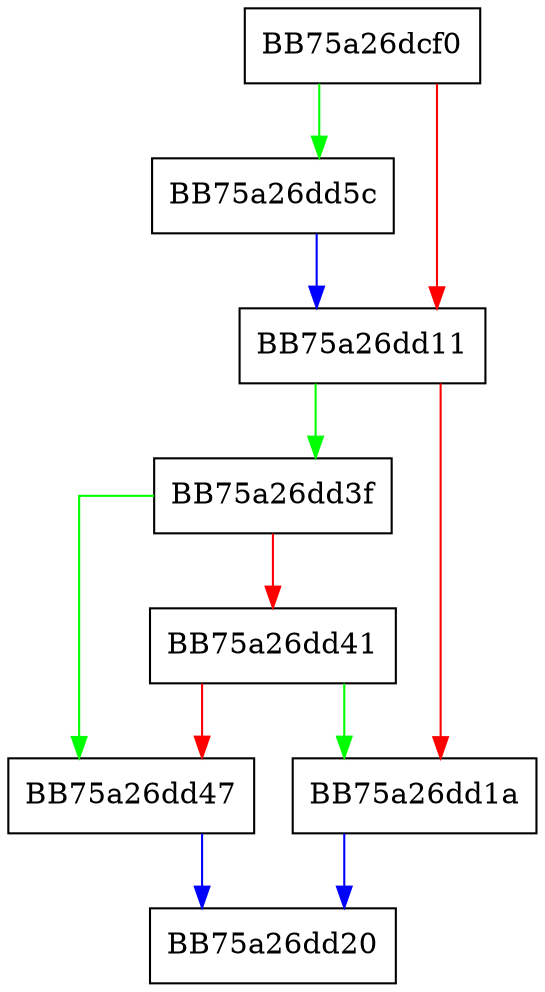 digraph ftell {
  node [shape="box"];
  graph [splines=ortho];
  BB75a26dcf0 -> BB75a26dd5c [color="green"];
  BB75a26dcf0 -> BB75a26dd11 [color="red"];
  BB75a26dd11 -> BB75a26dd3f [color="green"];
  BB75a26dd11 -> BB75a26dd1a [color="red"];
  BB75a26dd1a -> BB75a26dd20 [color="blue"];
  BB75a26dd3f -> BB75a26dd47 [color="green"];
  BB75a26dd3f -> BB75a26dd41 [color="red"];
  BB75a26dd41 -> BB75a26dd1a [color="green"];
  BB75a26dd41 -> BB75a26dd47 [color="red"];
  BB75a26dd47 -> BB75a26dd20 [color="blue"];
  BB75a26dd5c -> BB75a26dd11 [color="blue"];
}